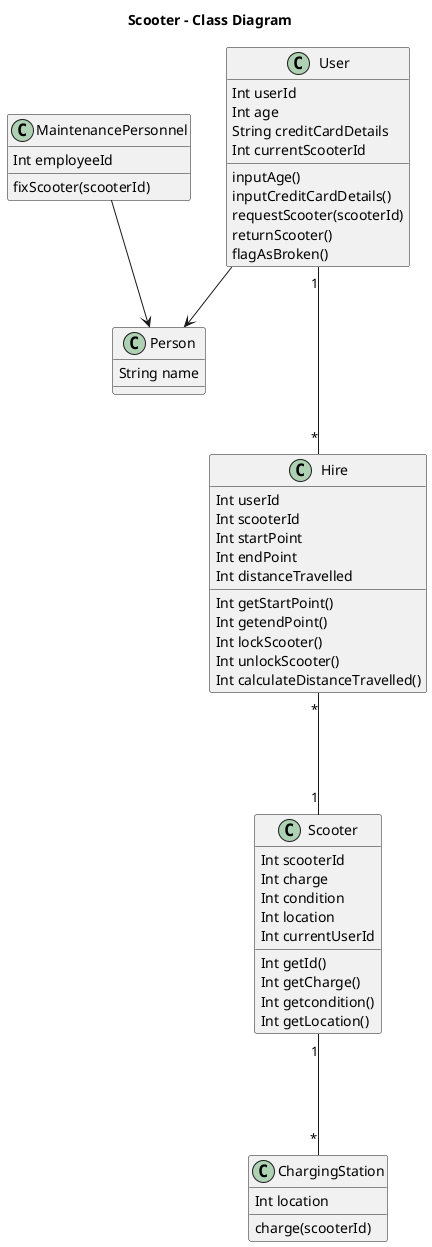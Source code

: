 ' To hire a scooter, a user must download the Electric Scooter Hire app and register their details
' Only users 18 years and above can ride a scooter
' Scooters are rented from charging stations
' There are multiple charging stations in the city
' Only fully charged scooters can be rented
' A scooter must be returned to a charging station
' It takes 2 hours to fully charge a scooter from empty
' Payment is taken once the user has returned their scooter
' A scooter can be marked by a user as broken. This must remove the scooter from a list of available scooters and trigger maintenance personnel to repair the scooter
' The maximum range of a fully charged scooter is 32 km

' A UML Class diagram showing the system's classes, their attributes, methods and inter-relationships

@startuml
title Scooter - Class Diagram

class ChargingStation {
    Int location
    charge(scooterId)
}

class Scooter {
    Int scooterId
    Int charge
    Int condition
    Int location
    Int currentUserId

    Int getId()
    Int getCharge()
    Int getcondition()
    Int getLocation()

}

class Person {
    String name
}

class MaintenancePersonnel {
    Int employeeId
    fixScooter(scooterId)
}

class User {
    Int userId
    Int age
    String creditCardDetails
    Int currentScooterId

    inputAge()
    inputCreditCardDetails()
    requestScooter(scooterId)
    returnScooter()
    flagAsBroken()
}

class Hire {
    Int userId
    Int scooterId
    Int startPoint
    Int endPoint
    Int distanceTravelled

    Int getStartPoint()
    Int getendPoint()
    Int lockScooter()
    Int unlockScooter()
    Int calculateDistanceTravelled()
}


User --> Person
MaintenancePersonnel --> Person
User "1" --- "*" Hire
Hire "*" --- "1" Scooter
Scooter "1" --- "*" ChargingStation

@enduml